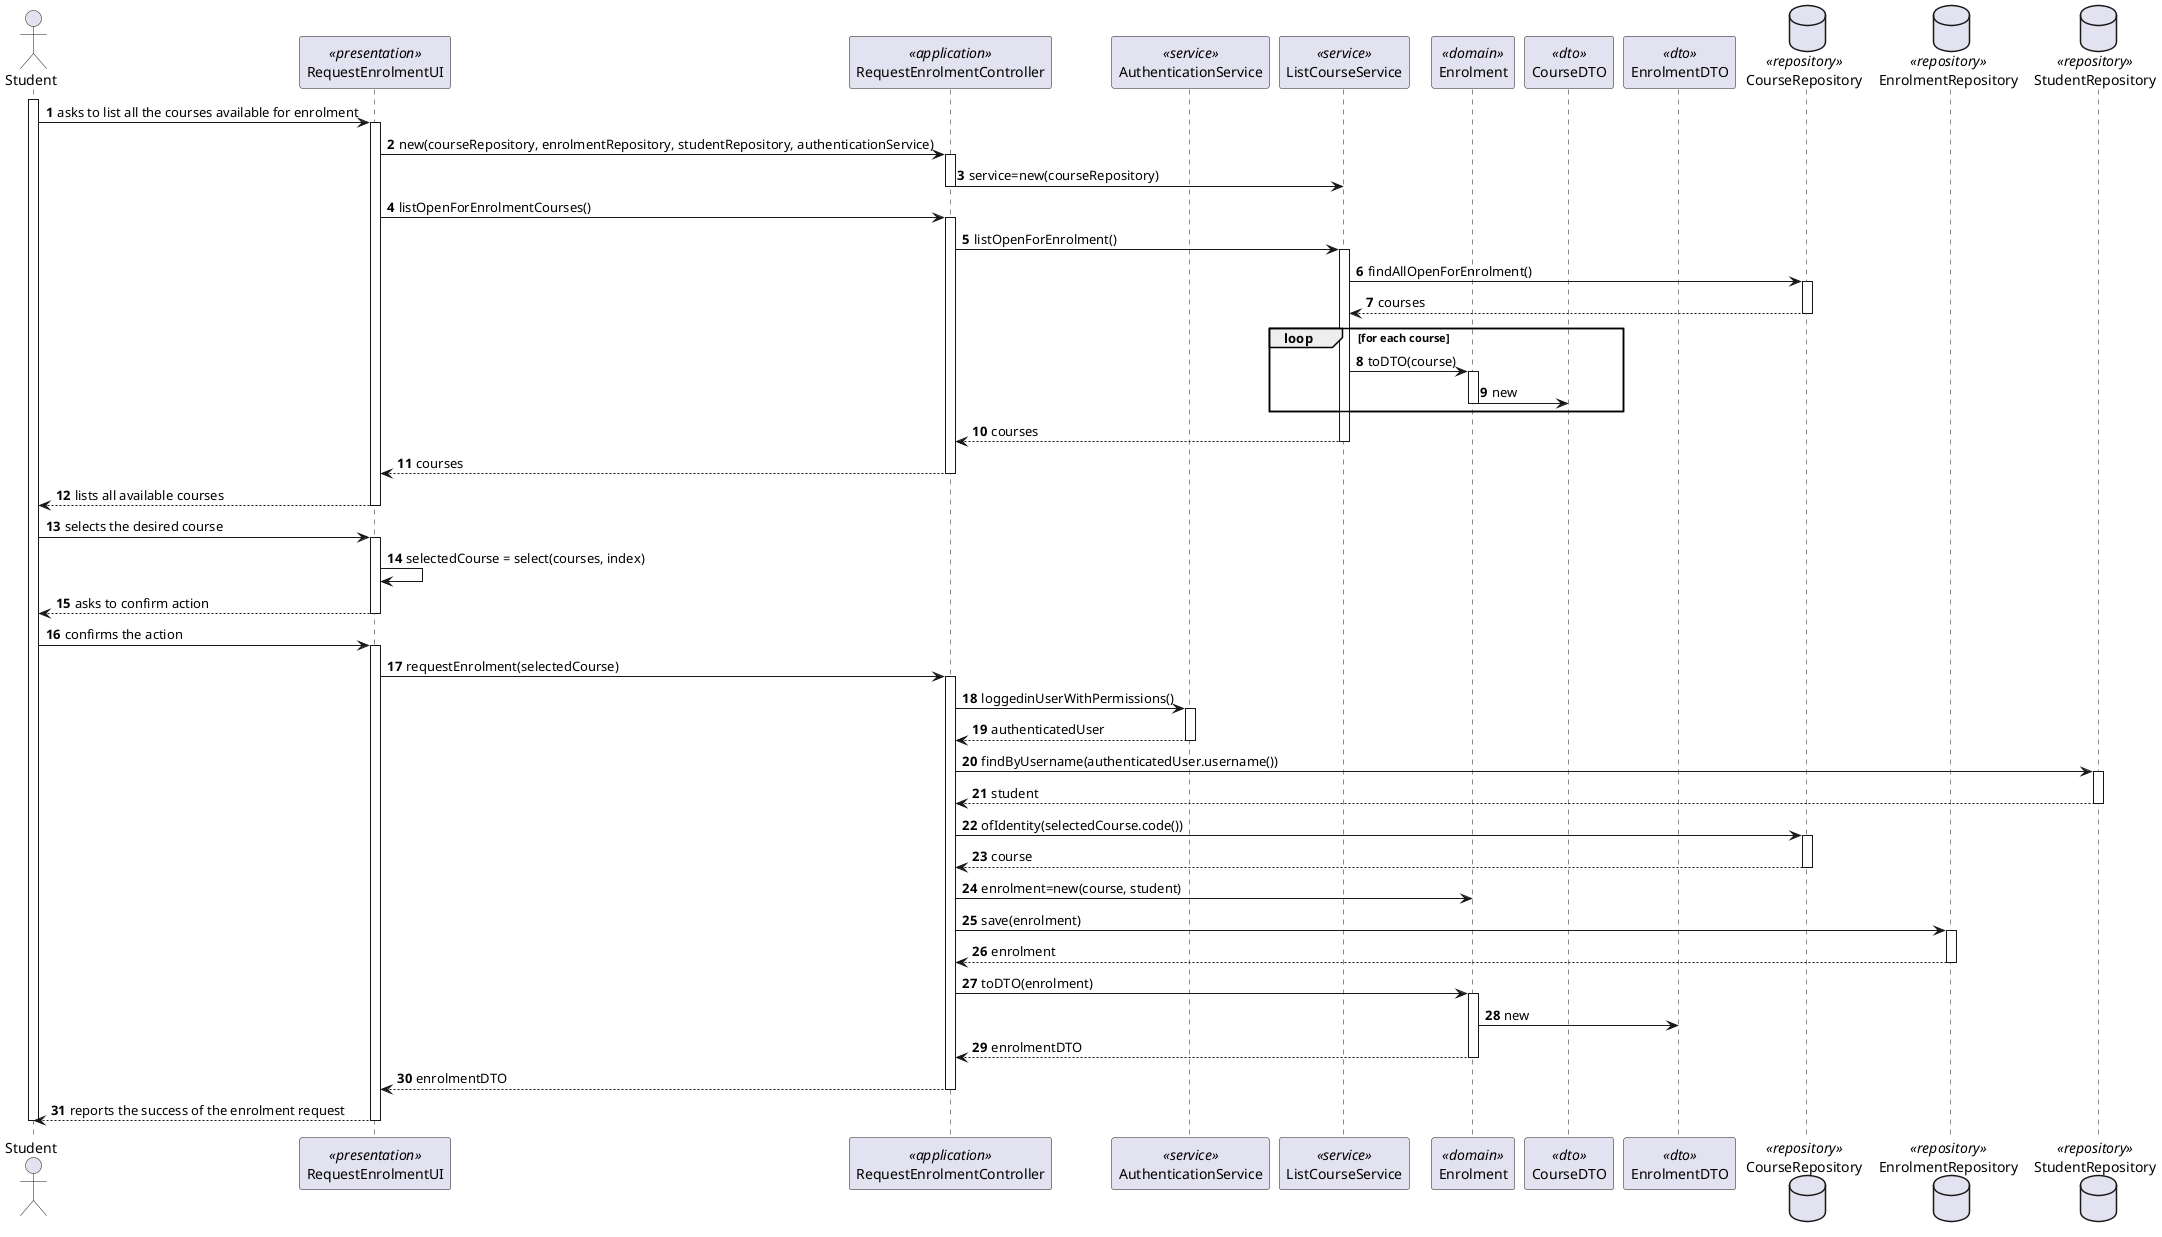 @startuml US1008_SD
autonumber

actor "Student" as S
participant "RequestEnrolmentUI" as UI <<presentation>>
participant "RequestEnrolmentController" as CTRL <<application>>
participant "AuthenticationService" as AUTH <<service>>
participant "ListCourseService" as SRV <<service>>
participant "Enrolment" as E <<domain>>
participant "CourseDTO" as DTO <<dto>>
participant "EnrolmentDTO" as EDTO <<dto>>

database CourseRepository as REP <<repository>>
database EnrolmentRepository as EREP <<repository>>
database StudentRepository as SREP <<repository>>

activate S

S -> UI : asks to list all the courses available for enrolment
activate UI

UI -> CTRL : new(courseRepository, enrolmentRepository, studentRepository, authenticationService)
activate CTRL
CTRL -> SRV : service=new(courseRepository)
deactivate CTRL

UI -> CTRL : listOpenForEnrolmentCourses()
activate CTRL
CTRL -> SRV : listOpenForEnrolment()
activate SRV
SRV -> REP : findAllOpenForEnrolment()
activate REP
REP --> SRV : courses
deactivate REP

loop for each course
  SRV -> E : toDTO(course)
  activate E
  E -> DTO : new
  deactivate E
end loop

SRV --> CTRL : courses
deactivate SRV
CTRL --> UI : courses
deactivate CTRL

UI --> S : lists all available courses
deactivate UI

S -> UI : selects the desired course
activate UI
UI -> UI : selectedCourse = select(courses, index)
UI --> S : asks to confirm action
deactivate UI

S -> UI : confirms the action
activate UI
UI -> CTRL : requestEnrolment(selectedCourse)
activate CTRL
CTRL -> AUTH : loggedinUserWithPermissions()
activate AUTH
AUTH --> CTRL : authenticatedUser
deactivate AUTH
CTRL -> SREP : findByUsername(authenticatedUser.username())
activate SREP
SREP --> CTRL : student
deactivate SREP
CTRL -> REP : ofIdentity(selectedCourse.code())
activate REP
REP --> CTRL : course
deactivate REP
CTRL -> E : enrolment=new(course, student)
CTRL -> EREP : save(enrolment)
activate EREP
EREP --> CTRL : enrolment
deactivate EREP
CTRL -> E : toDTO(enrolment)
activate E
E -> EDTO : new
E --> CTRL : enrolmentDTO
deactivate E
deactivate EREP
CTRL --> UI : enrolmentDTO
deactivate CTRL
UI--> S : reports the success of the enrolment request
deactivate UI

deactivate S

@enduml
